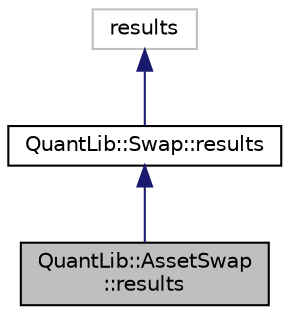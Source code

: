 digraph "QuantLib::AssetSwap::results"
{
  edge [fontname="Helvetica",fontsize="10",labelfontname="Helvetica",labelfontsize="10"];
  node [fontname="Helvetica",fontsize="10",shape=record];
  Node1 [label="QuantLib::AssetSwap\l::results",height=0.2,width=0.4,color="black", fillcolor="grey75", style="filled", fontcolor="black"];
  Node2 -> Node1 [dir="back",color="midnightblue",fontsize="10",style="solid"];
  Node2 [label="QuantLib::Swap::results",height=0.2,width=0.4,color="black", fillcolor="white", style="filled",URL="$class_quant_lib_1_1_swap_1_1results.html"];
  Node3 -> Node2 [dir="back",color="midnightblue",fontsize="10",style="solid"];
  Node3 [label="results",height=0.2,width=0.4,color="grey75", fillcolor="white", style="filled"];
}
